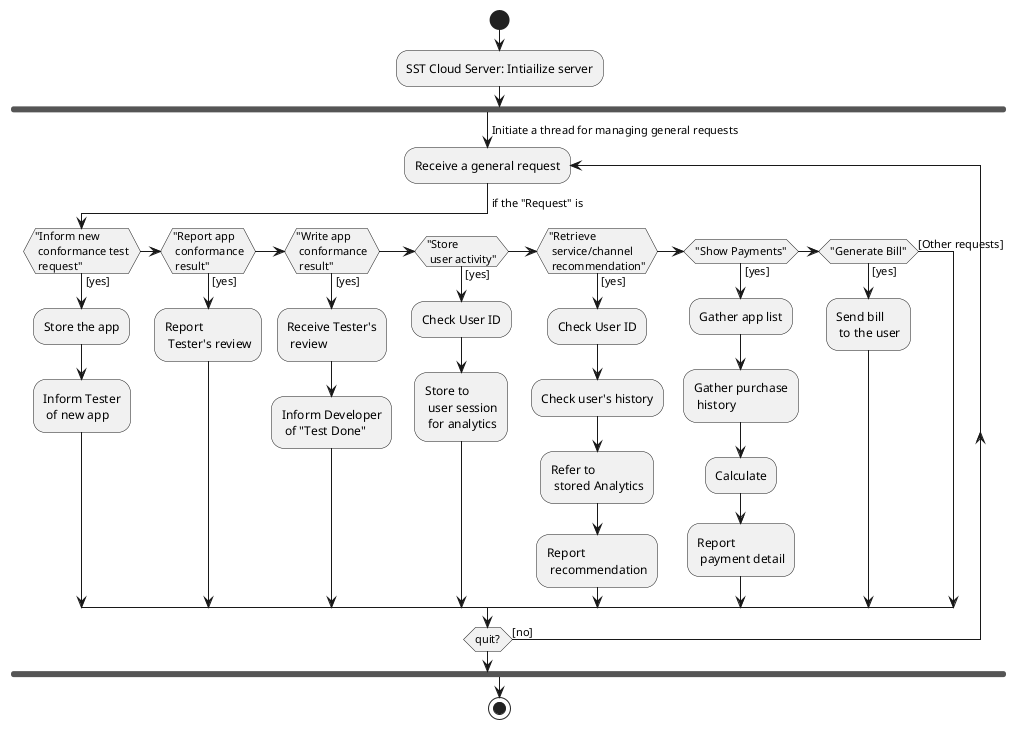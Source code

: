 @startuml
start
:SST Cloud Server: Intiailize server;

fork

-> Initiate a thread for managing general requests;
repeat:Receive a general request;
  -> if the "Request" is;
  if ("Inform new\n conformance test\n request") then ([yes])
    :Store the app;
    :Inform Tester\n of new app;
  elseif ("Report app\n conformance\n result") then ([yes])
    :Report\n Tester's review;
  ' 아래는 Tester가 Console로 로그인해서 본인에게 요청된 테스트 요청을 확인하는 것
  ' 인데 생각해 보니, 사용자가로그인 했을 때 화면상으로 보여줘야겠네
  ' elseif ("Show\n conformance\n requests") then ([yes])
  '  :Show\n requested apps;
  elseif ("Write app\n conformance\n result") then ([yes])
    :Receive Tester's\n review;
    :Inform Developer\n of "Test Done";
  elseif ("Store\n user activity") then ([yes])
    :Check User ID;
    :Store to\n user session\n for analytics;
  elseif ("Retrieve\n service/channel\n recommendation") then ([yes])
    :Check User ID;
    :Check user's history;
    :Refer to\n stored Analytics;
    :Report\n recommendation;
  elseif ("Show Payments") then ([yes])
    :Gather app list;
    :Gather purchase
     history;
    :Calculate;
    :Report\n payment detail;
  elseif ("Generate Bill") then ([yes])
    :Send bill\n to the user;
  else ([Other requests])
  endif

repeat while (quit?) is ([no])

endfork

stop
@enduml